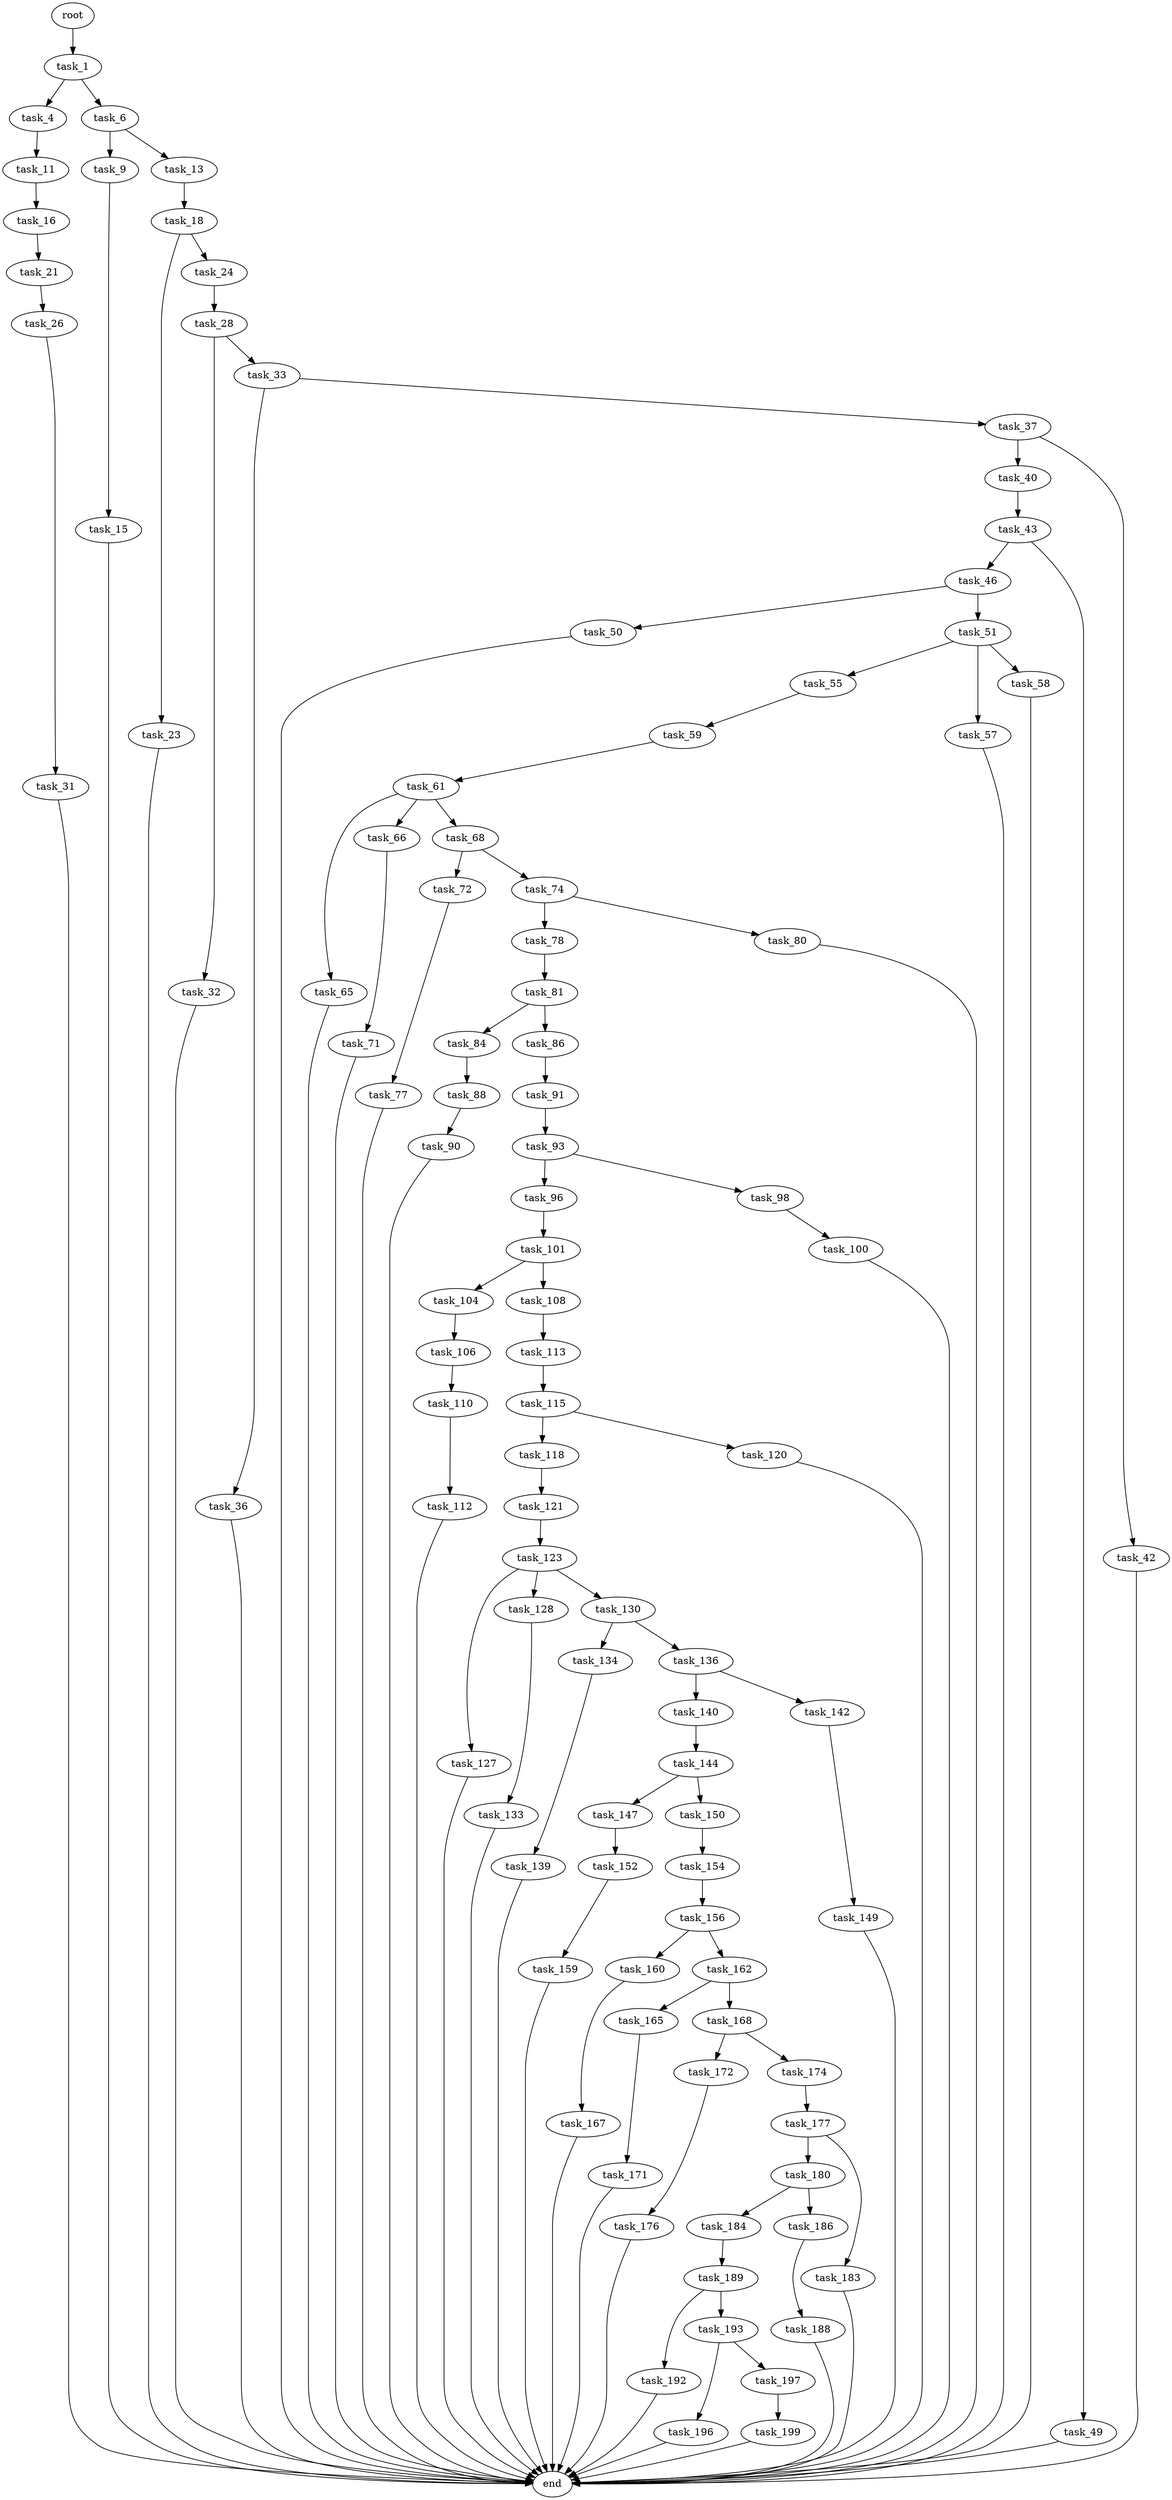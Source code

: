 digraph G {
  root [size="0.000000"];
  task_1 [size="231166758430.000000"];
  task_4 [size="325118127619.000000"];
  task_6 [size="68719476736.000000"];
  task_11 [size="191432233296.000000"];
  task_9 [size="181932775348.000000"];
  task_13 [size="38884743180.000000"];
  task_15 [size="231928233984.000000"];
  task_16 [size="205719291000.000000"];
  task_18 [size="14046300347.000000"];
  end [size="0.000000"];
  task_21 [size="134217728000.000000"];
  task_23 [size="4765586922.000000"];
  task_24 [size="179584510332.000000"];
  task_26 [size="368293445632.000000"];
  task_28 [size="231928233984.000000"];
  task_31 [size="539869587088.000000"];
  task_32 [size="1073741824000.000000"];
  task_33 [size="123402875760.000000"];
  task_36 [size="8365768293.000000"];
  task_37 [size="757511056588.000000"];
  task_40 [size="28991029248.000000"];
  task_42 [size="1073741824000.000000"];
  task_43 [size="231928233984.000000"];
  task_46 [size="11506668454.000000"];
  task_49 [size="5288550834.000000"];
  task_50 [size="50709138841.000000"];
  task_51 [size="368293445632.000000"];
  task_55 [size="782757789696.000000"];
  task_57 [size="438589157293.000000"];
  task_58 [size="70781204364.000000"];
  task_59 [size="2302442518.000000"];
  task_61 [size="1073741824000.000000"];
  task_65 [size="35297225059.000000"];
  task_66 [size="191293667878.000000"];
  task_68 [size="28991029248.000000"];
  task_71 [size="28991029248.000000"];
  task_72 [size="193369660838.000000"];
  task_74 [size="302066757766.000000"];
  task_77 [size="8589934592.000000"];
  task_78 [size="19192347612.000000"];
  task_80 [size="22544364161.000000"];
  task_81 [size="17920223632.000000"];
  task_84 [size="8589934592.000000"];
  task_86 [size="508910533144.000000"];
  task_88 [size="284888764060.000000"];
  task_91 [size="8589934592.000000"];
  task_90 [size="68719476736.000000"];
  task_93 [size="153198037548.000000"];
  task_96 [size="368293445632.000000"];
  task_98 [size="713368016920.000000"];
  task_101 [size="2485713585.000000"];
  task_100 [size="42072979915.000000"];
  task_104 [size="68719476736.000000"];
  task_108 [size="3410578744.000000"];
  task_106 [size="134217728000.000000"];
  task_110 [size="97925203092.000000"];
  task_113 [size="17435349778.000000"];
  task_112 [size="134217728000.000000"];
  task_115 [size="1702784594.000000"];
  task_118 [size="32491021348.000000"];
  task_120 [size="771418026.000000"];
  task_121 [size="162850888270.000000"];
  task_123 [size="248190969549.000000"];
  task_127 [size="589774784612.000000"];
  task_128 [size="18183772325.000000"];
  task_130 [size="68719476736.000000"];
  task_133 [size="2477000274.000000"];
  task_134 [size="8589934592.000000"];
  task_136 [size="1073741824000.000000"];
  task_139 [size="2565322142.000000"];
  task_140 [size="242169859101.000000"];
  task_142 [size="5909820690.000000"];
  task_144 [size="231928233984.000000"];
  task_149 [size="24605811350.000000"];
  task_147 [size="782757789696.000000"];
  task_150 [size="368293445632.000000"];
  task_152 [size="33955080847.000000"];
  task_154 [size="15982527740.000000"];
  task_159 [size="7789850153.000000"];
  task_156 [size="1073741824000.000000"];
  task_160 [size="1073741824000.000000"];
  task_162 [size="68719476736.000000"];
  task_167 [size="9673282952.000000"];
  task_165 [size="231928233984.000000"];
  task_168 [size="1073741824000.000000"];
  task_171 [size="134217728000.000000"];
  task_172 [size="21250537284.000000"];
  task_174 [size="6353049826.000000"];
  task_176 [size="1073741824000.000000"];
  task_177 [size="231928233984.000000"];
  task_180 [size="134217728000.000000"];
  task_183 [size="24804864070.000000"];
  task_184 [size="231928233984.000000"];
  task_186 [size="267641256251.000000"];
  task_189 [size="1073741824000.000000"];
  task_188 [size="28868078100.000000"];
  task_192 [size="782757789696.000000"];
  task_193 [size="53479203406.000000"];
  task_196 [size="134217728000.000000"];
  task_197 [size="68719476736.000000"];
  task_199 [size="6824369099.000000"];

  root -> task_1 [size="1.000000"];
  task_1 -> task_4 [size="301989888.000000"];
  task_1 -> task_6 [size="301989888.000000"];
  task_4 -> task_11 [size="301989888.000000"];
  task_6 -> task_9 [size="134217728.000000"];
  task_6 -> task_13 [size="134217728.000000"];
  task_11 -> task_16 [size="134217728.000000"];
  task_9 -> task_15 [size="209715200.000000"];
  task_13 -> task_18 [size="134217728.000000"];
  task_15 -> end [size="1.000000"];
  task_16 -> task_21 [size="679477248.000000"];
  task_18 -> task_23 [size="838860800.000000"];
  task_18 -> task_24 [size="838860800.000000"];
  task_21 -> task_26 [size="209715200.000000"];
  task_23 -> end [size="1.000000"];
  task_24 -> task_28 [size="134217728.000000"];
  task_26 -> task_31 [size="411041792.000000"];
  task_28 -> task_32 [size="301989888.000000"];
  task_28 -> task_33 [size="301989888.000000"];
  task_31 -> end [size="1.000000"];
  task_32 -> end [size="1.000000"];
  task_33 -> task_36 [size="134217728.000000"];
  task_33 -> task_37 [size="134217728.000000"];
  task_36 -> end [size="1.000000"];
  task_37 -> task_40 [size="536870912.000000"];
  task_37 -> task_42 [size="536870912.000000"];
  task_40 -> task_43 [size="75497472.000000"];
  task_42 -> end [size="1.000000"];
  task_43 -> task_46 [size="301989888.000000"];
  task_43 -> task_49 [size="301989888.000000"];
  task_46 -> task_50 [size="209715200.000000"];
  task_46 -> task_51 [size="209715200.000000"];
  task_49 -> end [size="1.000000"];
  task_50 -> end [size="1.000000"];
  task_51 -> task_55 [size="411041792.000000"];
  task_51 -> task_57 [size="411041792.000000"];
  task_51 -> task_58 [size="411041792.000000"];
  task_55 -> task_59 [size="679477248.000000"];
  task_57 -> end [size="1.000000"];
  task_58 -> end [size="1.000000"];
  task_59 -> task_61 [size="75497472.000000"];
  task_61 -> task_65 [size="838860800.000000"];
  task_61 -> task_66 [size="838860800.000000"];
  task_61 -> task_68 [size="838860800.000000"];
  task_65 -> end [size="1.000000"];
  task_66 -> task_71 [size="301989888.000000"];
  task_68 -> task_72 [size="75497472.000000"];
  task_68 -> task_74 [size="75497472.000000"];
  task_71 -> end [size="1.000000"];
  task_72 -> task_77 [size="209715200.000000"];
  task_74 -> task_78 [size="209715200.000000"];
  task_74 -> task_80 [size="209715200.000000"];
  task_77 -> end [size="1.000000"];
  task_78 -> task_81 [size="838860800.000000"];
  task_80 -> end [size="1.000000"];
  task_81 -> task_84 [size="75497472.000000"];
  task_81 -> task_86 [size="75497472.000000"];
  task_84 -> task_88 [size="33554432.000000"];
  task_86 -> task_91 [size="536870912.000000"];
  task_88 -> task_90 [size="411041792.000000"];
  task_91 -> task_93 [size="33554432.000000"];
  task_90 -> end [size="1.000000"];
  task_93 -> task_96 [size="134217728.000000"];
  task_93 -> task_98 [size="134217728.000000"];
  task_96 -> task_101 [size="411041792.000000"];
  task_98 -> task_100 [size="536870912.000000"];
  task_101 -> task_104 [size="75497472.000000"];
  task_101 -> task_108 [size="75497472.000000"];
  task_100 -> end [size="1.000000"];
  task_104 -> task_106 [size="134217728.000000"];
  task_108 -> task_113 [size="75497472.000000"];
  task_106 -> task_110 [size="209715200.000000"];
  task_110 -> task_112 [size="134217728.000000"];
  task_113 -> task_115 [size="838860800.000000"];
  task_112 -> end [size="1.000000"];
  task_115 -> task_118 [size="75497472.000000"];
  task_115 -> task_120 [size="75497472.000000"];
  task_118 -> task_121 [size="75497472.000000"];
  task_120 -> end [size="1.000000"];
  task_121 -> task_123 [size="209715200.000000"];
  task_123 -> task_127 [size="301989888.000000"];
  task_123 -> task_128 [size="301989888.000000"];
  task_123 -> task_130 [size="301989888.000000"];
  task_127 -> end [size="1.000000"];
  task_128 -> task_133 [size="75497472.000000"];
  task_130 -> task_134 [size="134217728.000000"];
  task_130 -> task_136 [size="134217728.000000"];
  task_133 -> end [size="1.000000"];
  task_134 -> task_139 [size="33554432.000000"];
  task_136 -> task_140 [size="838860800.000000"];
  task_136 -> task_142 [size="838860800.000000"];
  task_139 -> end [size="1.000000"];
  task_140 -> task_144 [size="411041792.000000"];
  task_142 -> task_149 [size="536870912.000000"];
  task_144 -> task_147 [size="301989888.000000"];
  task_144 -> task_150 [size="301989888.000000"];
  task_149 -> end [size="1.000000"];
  task_147 -> task_152 [size="679477248.000000"];
  task_150 -> task_154 [size="411041792.000000"];
  task_152 -> task_159 [size="838860800.000000"];
  task_154 -> task_156 [size="33554432.000000"];
  task_159 -> end [size="1.000000"];
  task_156 -> task_160 [size="838860800.000000"];
  task_156 -> task_162 [size="838860800.000000"];
  task_160 -> task_167 [size="838860800.000000"];
  task_162 -> task_165 [size="134217728.000000"];
  task_162 -> task_168 [size="134217728.000000"];
  task_167 -> end [size="1.000000"];
  task_165 -> task_171 [size="301989888.000000"];
  task_168 -> task_172 [size="838860800.000000"];
  task_168 -> task_174 [size="838860800.000000"];
  task_171 -> end [size="1.000000"];
  task_172 -> task_176 [size="536870912.000000"];
  task_174 -> task_177 [size="134217728.000000"];
  task_176 -> end [size="1.000000"];
  task_177 -> task_180 [size="301989888.000000"];
  task_177 -> task_183 [size="301989888.000000"];
  task_180 -> task_184 [size="209715200.000000"];
  task_180 -> task_186 [size="209715200.000000"];
  task_183 -> end [size="1.000000"];
  task_184 -> task_189 [size="301989888.000000"];
  task_186 -> task_188 [size="679477248.000000"];
  task_189 -> task_192 [size="838860800.000000"];
  task_189 -> task_193 [size="838860800.000000"];
  task_188 -> end [size="1.000000"];
  task_192 -> end [size="1.000000"];
  task_193 -> task_196 [size="838860800.000000"];
  task_193 -> task_197 [size="838860800.000000"];
  task_196 -> end [size="1.000000"];
  task_197 -> task_199 [size="134217728.000000"];
  task_199 -> end [size="1.000000"];
}
